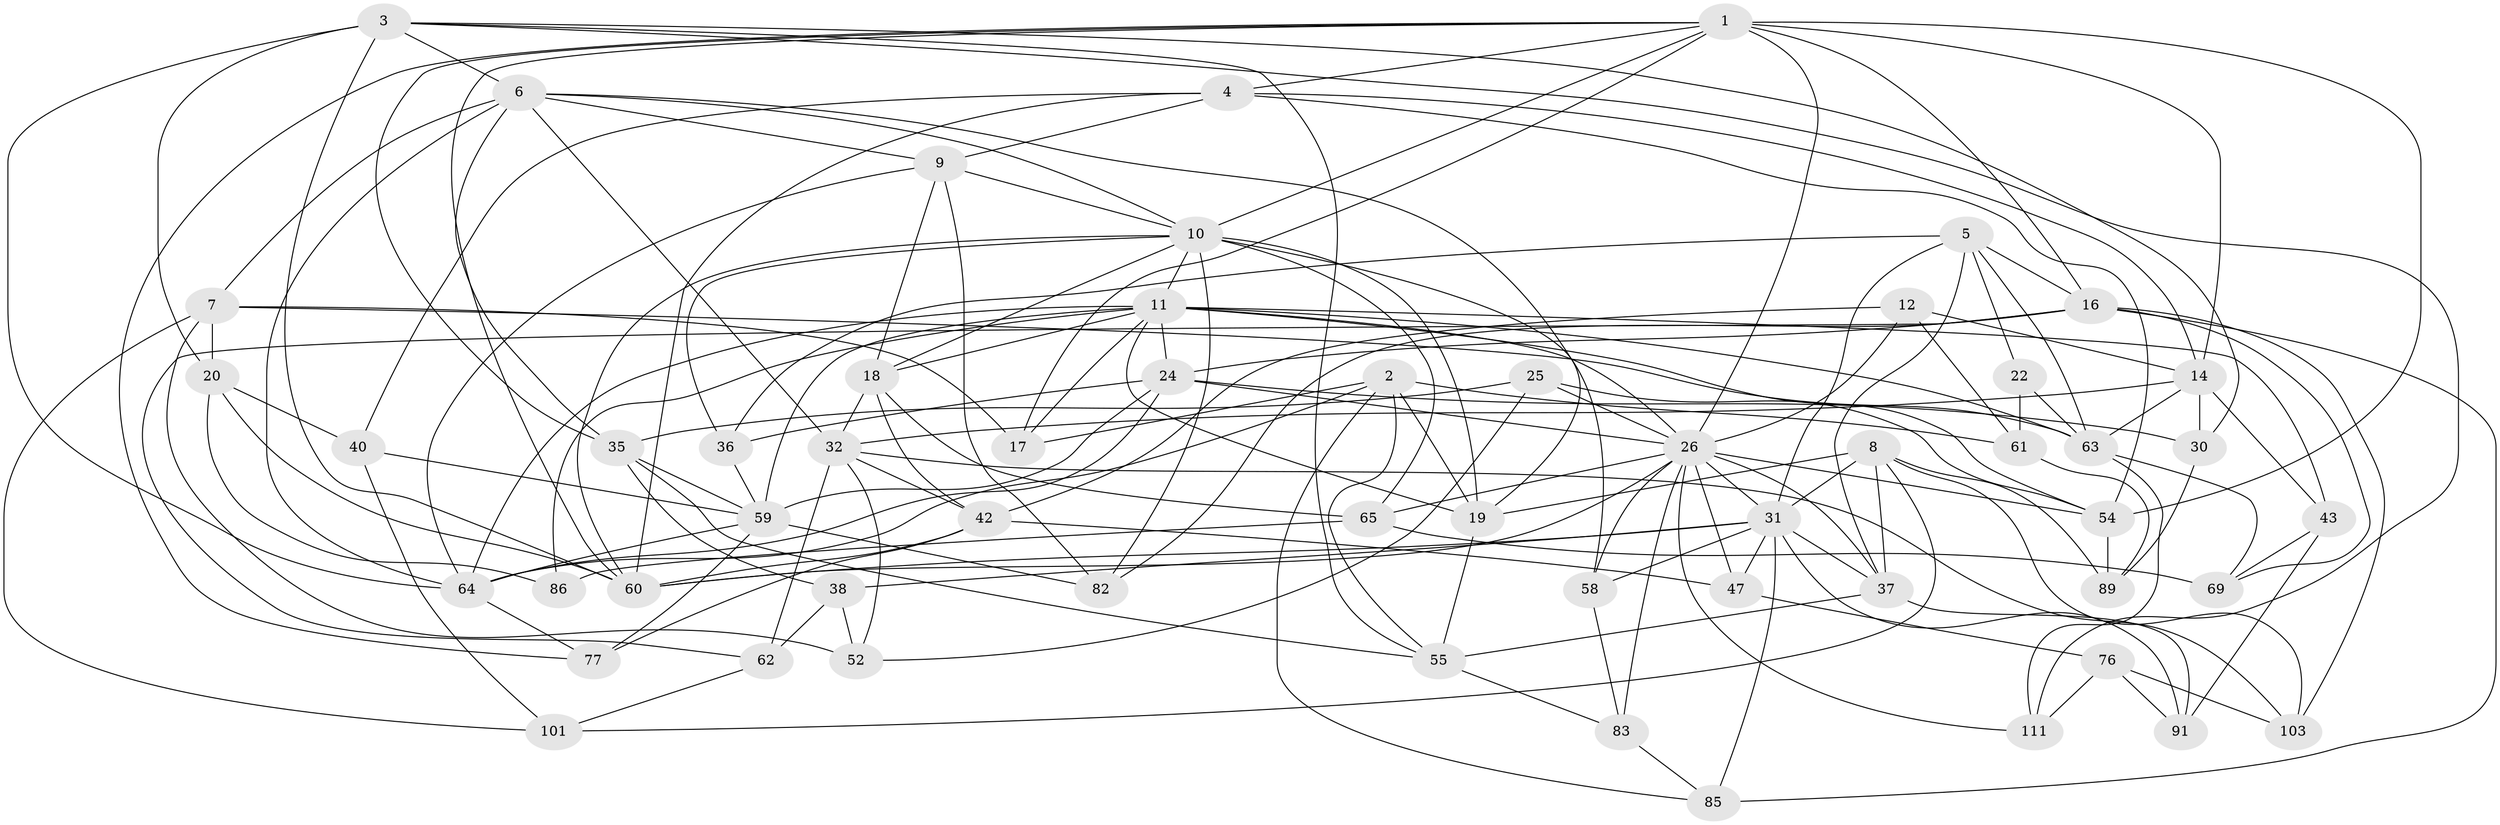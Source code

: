// original degree distribution, {4: 1.0}
// Generated by graph-tools (version 1.1) at 2025/16/03/09/25 04:16:34]
// undirected, 56 vertices, 161 edges
graph export_dot {
graph [start="1"]
  node [color=gray90,style=filled];
  1 [super="+34+51+21"];
  2 [super="+88"];
  3 [super="+13"];
  4 [super="+49"];
  5 [super="+112"];
  6 [super="+41"];
  7 [super="+79"];
  8 [super="+53"];
  9 [super="+97"];
  10 [super="+57+46"];
  11 [super="+39+71+15"];
  12;
  14 [super="+94+23"];
  16 [super="+78"];
  17;
  18 [super="+99"];
  19 [super="+27"];
  20 [super="+107"];
  22;
  24 [super="+105+92"];
  25;
  26 [super="+81+29"];
  30;
  31 [super="+72"];
  32 [super="+48+84"];
  35 [super="+56"];
  36;
  37 [super="+45"];
  38;
  40;
  42 [super="+75"];
  43;
  47;
  52;
  54 [super="+98"];
  55 [super="+70"];
  58;
  59 [super="+102"];
  60 [super="+95"];
  61;
  62;
  63 [super="+104+93"];
  64 [super="+106+74"];
  65 [super="+80"];
  69;
  76;
  77;
  82;
  83;
  85;
  86;
  89;
  91;
  101;
  103;
  111;
  1 -- 16;
  1 -- 26;
  1 -- 77;
  1 -- 4;
  1 -- 10;
  1 -- 54;
  1 -- 35;
  1 -- 17;
  1 -- 14;
  1 -- 60;
  2 -- 85;
  2 -- 64;
  2 -- 17;
  2 -- 61;
  2 -- 55;
  2 -- 19;
  3 -- 6;
  3 -- 20 [weight=2];
  3 -- 55;
  3 -- 60;
  3 -- 30;
  3 -- 111;
  3 -- 64;
  4 -- 60;
  4 -- 9;
  4 -- 40;
  4 -- 54;
  4 -- 14;
  5 -- 22;
  5 -- 16;
  5 -- 36;
  5 -- 37;
  5 -- 31;
  5 -- 63;
  6 -- 32;
  6 -- 10;
  6 -- 35;
  6 -- 19;
  6 -- 7;
  6 -- 9;
  6 -- 64;
  7 -- 52;
  7 -- 17;
  7 -- 20;
  7 -- 101;
  7 -- 63;
  8 -- 101;
  8 -- 19;
  8 -- 37;
  8 -- 89;
  8 -- 103;
  8 -- 31;
  9 -- 82;
  9 -- 64;
  9 -- 18;
  9 -- 10;
  10 -- 82;
  10 -- 65 [weight=2];
  10 -- 19;
  10 -- 11;
  10 -- 36;
  10 -- 58;
  10 -- 60;
  10 -- 18;
  11 -- 86 [weight=2];
  11 -- 43;
  11 -- 24 [weight=2];
  11 -- 63;
  11 -- 26;
  11 -- 17;
  11 -- 19;
  11 -- 54;
  11 -- 59;
  11 -- 18;
  11 -- 64;
  12 -- 14;
  12 -- 61;
  12 -- 42;
  12 -- 26;
  14 -- 32 [weight=2];
  14 -- 43;
  14 -- 63;
  14 -- 30;
  16 -- 62;
  16 -- 82;
  16 -- 69;
  16 -- 85;
  16 -- 103;
  16 -- 24;
  18 -- 65;
  18 -- 32;
  18 -- 42;
  19 -- 55;
  20 -- 60;
  20 -- 40;
  20 -- 86;
  22 -- 61;
  22 -- 63 [weight=2];
  24 -- 64;
  24 -- 26;
  24 -- 36;
  24 -- 30;
  24 -- 59;
  25 -- 52;
  25 -- 54;
  25 -- 35;
  25 -- 26;
  26 -- 83;
  26 -- 54;
  26 -- 58;
  26 -- 47;
  26 -- 37;
  26 -- 111;
  26 -- 60;
  26 -- 65;
  26 -- 31;
  30 -- 89;
  31 -- 60;
  31 -- 58;
  31 -- 37;
  31 -- 38;
  31 -- 85;
  31 -- 91;
  31 -- 47;
  32 -- 62;
  32 -- 42;
  32 -- 52;
  32 -- 103;
  35 -- 38;
  35 -- 55;
  35 -- 59;
  36 -- 59;
  37 -- 55;
  37 -- 91;
  38 -- 62;
  38 -- 52;
  40 -- 59;
  40 -- 101;
  42 -- 77;
  42 -- 47;
  42 -- 60;
  43 -- 69;
  43 -- 91;
  47 -- 76;
  54 -- 89;
  55 -- 83;
  58 -- 83;
  59 -- 77;
  59 -- 64;
  59 -- 82;
  61 -- 89;
  62 -- 101;
  63 -- 69;
  63 -- 111;
  64 -- 77;
  65 -- 69;
  65 -- 86;
  76 -- 111;
  76 -- 91;
  76 -- 103;
  83 -- 85;
}
